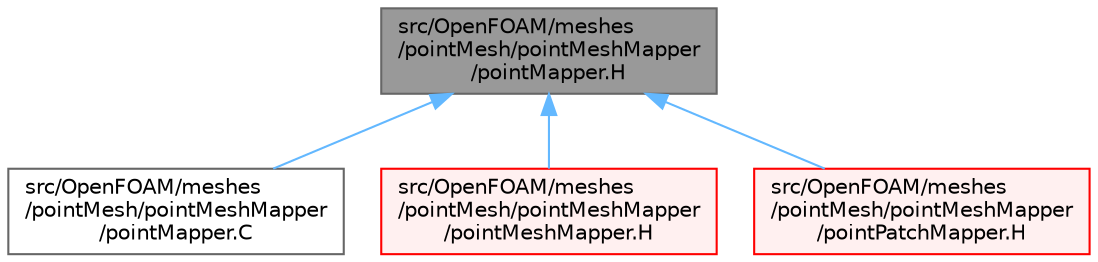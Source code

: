 digraph "src/OpenFOAM/meshes/pointMesh/pointMeshMapper/pointMapper.H"
{
 // LATEX_PDF_SIZE
  bgcolor="transparent";
  edge [fontname=Helvetica,fontsize=10,labelfontname=Helvetica,labelfontsize=10];
  node [fontname=Helvetica,fontsize=10,shape=box,height=0.2,width=0.4];
  Node1 [id="Node000001",label="src/OpenFOAM/meshes\l/pointMesh/pointMeshMapper\l/pointMapper.H",height=0.2,width=0.4,color="gray40", fillcolor="grey60", style="filled", fontcolor="black",tooltip=" "];
  Node1 -> Node2 [id="edge1_Node000001_Node000002",dir="back",color="steelblue1",style="solid",tooltip=" "];
  Node2 [id="Node000002",label="src/OpenFOAM/meshes\l/pointMesh/pointMeshMapper\l/pointMapper.C",height=0.2,width=0.4,color="grey40", fillcolor="white", style="filled",URL="$pointMapper_8C.html",tooltip=" "];
  Node1 -> Node3 [id="edge2_Node000001_Node000003",dir="back",color="steelblue1",style="solid",tooltip=" "];
  Node3 [id="Node000003",label="src/OpenFOAM/meshes\l/pointMesh/pointMeshMapper\l/pointMeshMapper.H",height=0.2,width=0.4,color="red", fillcolor="#FFF0F0", style="filled",URL="$pointMeshMapper_8H.html",tooltip=" "];
  Node1 -> Node5 [id="edge3_Node000001_Node000005",dir="back",color="steelblue1",style="solid",tooltip=" "];
  Node5 [id="Node000005",label="src/OpenFOAM/meshes\l/pointMesh/pointMeshMapper\l/pointPatchMapper.H",height=0.2,width=0.4,color="red", fillcolor="#FFF0F0", style="filled",URL="$pointPatchMapper_8H.html",tooltip=" "];
}
